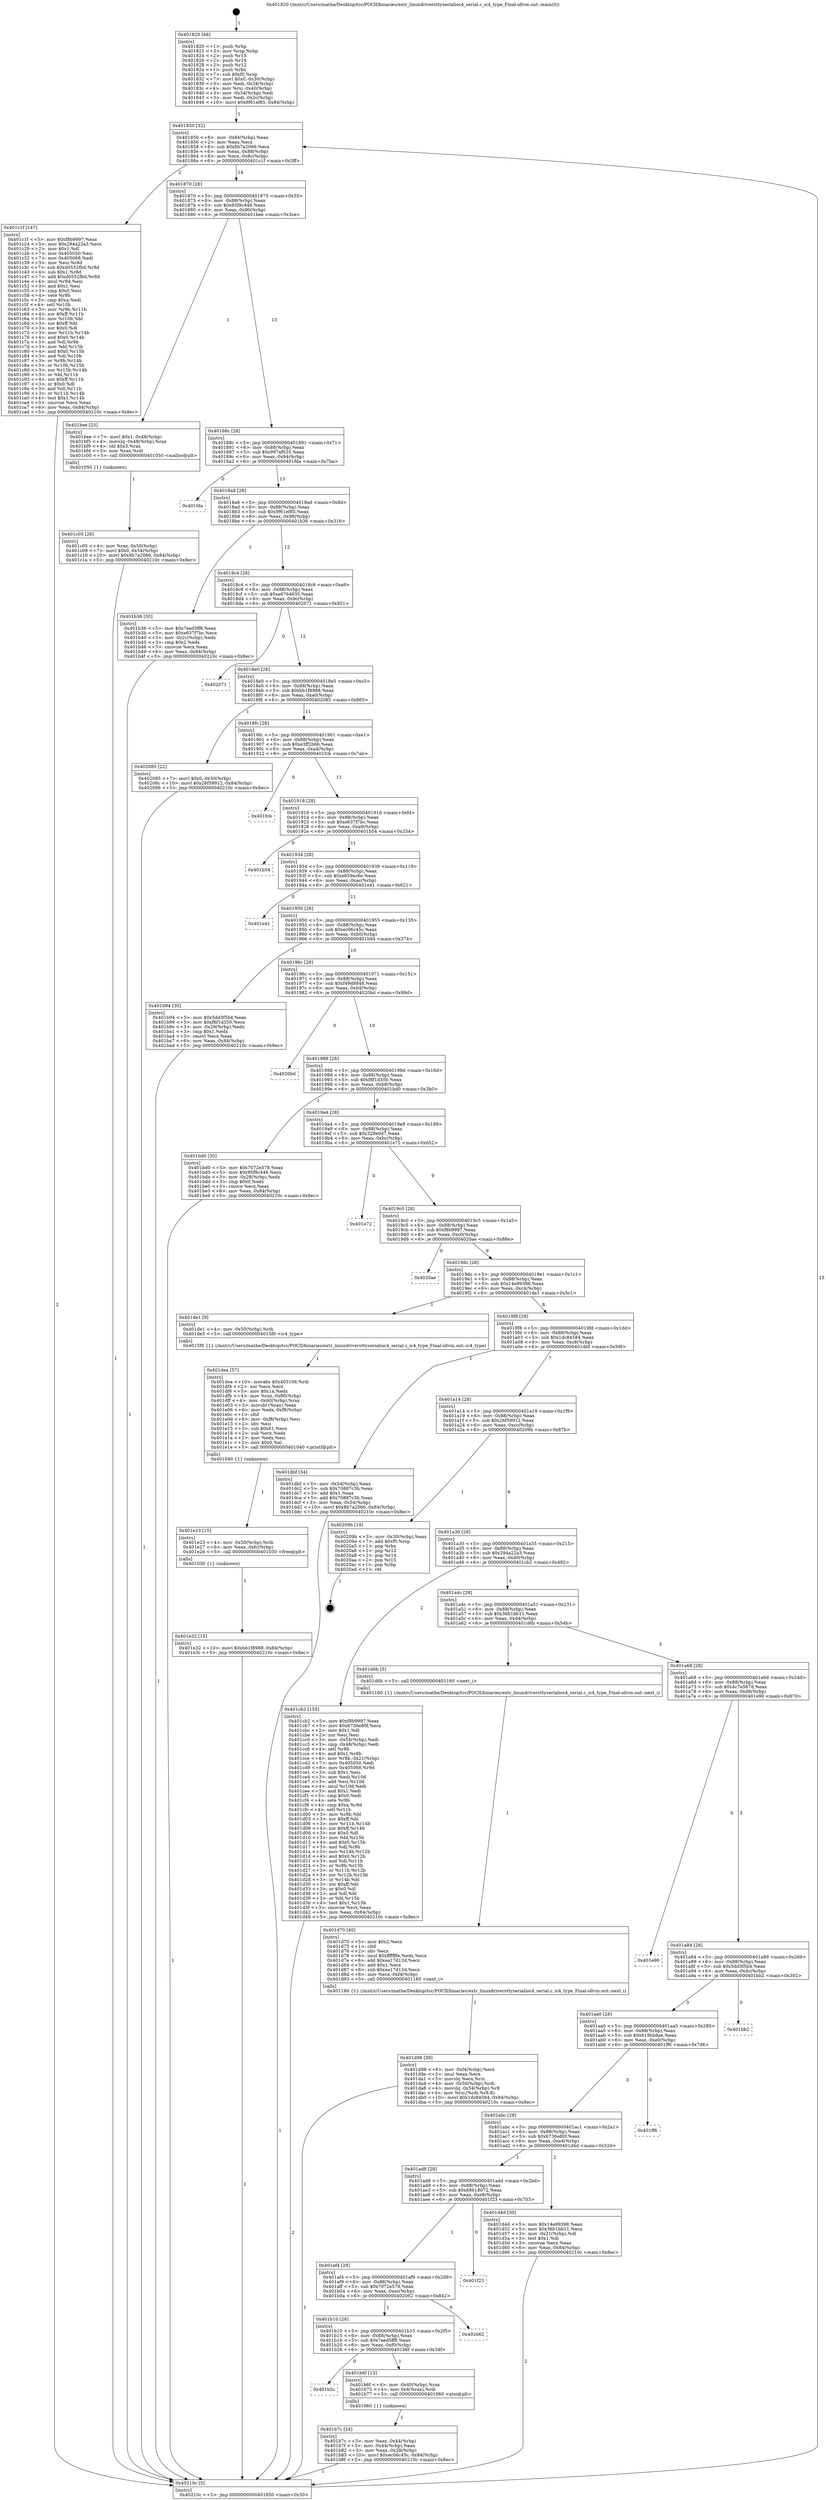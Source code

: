 digraph "0x401820" {
  label = "0x401820 (/mnt/c/Users/mathe/Desktop/tcc/POCII/binaries/extr_linuxdriversttyserialioc4_serial.c_ic4_type_Final-ollvm.out::main(0))"
  labelloc = "t"
  node[shape=record]

  Entry [label="",width=0.3,height=0.3,shape=circle,fillcolor=black,style=filled]
  "0x401850" [label="{
     0x401850 [32]\l
     | [instrs]\l
     &nbsp;&nbsp;0x401850 \<+6\>: mov -0x84(%rbp),%eax\l
     &nbsp;&nbsp;0x401856 \<+2\>: mov %eax,%ecx\l
     &nbsp;&nbsp;0x401858 \<+6\>: sub $0x8b7a2066,%ecx\l
     &nbsp;&nbsp;0x40185e \<+6\>: mov %eax,-0x88(%rbp)\l
     &nbsp;&nbsp;0x401864 \<+6\>: mov %ecx,-0x8c(%rbp)\l
     &nbsp;&nbsp;0x40186a \<+6\>: je 0000000000401c1f \<main+0x3ff\>\l
  }"]
  "0x401c1f" [label="{
     0x401c1f [147]\l
     | [instrs]\l
     &nbsp;&nbsp;0x401c1f \<+5\>: mov $0xf8b9997,%eax\l
     &nbsp;&nbsp;0x401c24 \<+5\>: mov $0x294a22a3,%ecx\l
     &nbsp;&nbsp;0x401c29 \<+2\>: mov $0x1,%dl\l
     &nbsp;&nbsp;0x401c2b \<+7\>: mov 0x405050,%esi\l
     &nbsp;&nbsp;0x401c32 \<+7\>: mov 0x405068,%edi\l
     &nbsp;&nbsp;0x401c39 \<+3\>: mov %esi,%r8d\l
     &nbsp;&nbsp;0x401c3c \<+7\>: sub $0xd0552fbd,%r8d\l
     &nbsp;&nbsp;0x401c43 \<+4\>: sub $0x1,%r8d\l
     &nbsp;&nbsp;0x401c47 \<+7\>: add $0xd0552fbd,%r8d\l
     &nbsp;&nbsp;0x401c4e \<+4\>: imul %r8d,%esi\l
     &nbsp;&nbsp;0x401c52 \<+3\>: and $0x1,%esi\l
     &nbsp;&nbsp;0x401c55 \<+3\>: cmp $0x0,%esi\l
     &nbsp;&nbsp;0x401c58 \<+4\>: sete %r9b\l
     &nbsp;&nbsp;0x401c5c \<+3\>: cmp $0xa,%edi\l
     &nbsp;&nbsp;0x401c5f \<+4\>: setl %r10b\l
     &nbsp;&nbsp;0x401c63 \<+3\>: mov %r9b,%r11b\l
     &nbsp;&nbsp;0x401c66 \<+4\>: xor $0xff,%r11b\l
     &nbsp;&nbsp;0x401c6a \<+3\>: mov %r10b,%bl\l
     &nbsp;&nbsp;0x401c6d \<+3\>: xor $0xff,%bl\l
     &nbsp;&nbsp;0x401c70 \<+3\>: xor $0x0,%dl\l
     &nbsp;&nbsp;0x401c73 \<+3\>: mov %r11b,%r14b\l
     &nbsp;&nbsp;0x401c76 \<+4\>: and $0x0,%r14b\l
     &nbsp;&nbsp;0x401c7a \<+3\>: and %dl,%r9b\l
     &nbsp;&nbsp;0x401c7d \<+3\>: mov %bl,%r15b\l
     &nbsp;&nbsp;0x401c80 \<+4\>: and $0x0,%r15b\l
     &nbsp;&nbsp;0x401c84 \<+3\>: and %dl,%r10b\l
     &nbsp;&nbsp;0x401c87 \<+3\>: or %r9b,%r14b\l
     &nbsp;&nbsp;0x401c8a \<+3\>: or %r10b,%r15b\l
     &nbsp;&nbsp;0x401c8d \<+3\>: xor %r15b,%r14b\l
     &nbsp;&nbsp;0x401c90 \<+3\>: or %bl,%r11b\l
     &nbsp;&nbsp;0x401c93 \<+4\>: xor $0xff,%r11b\l
     &nbsp;&nbsp;0x401c97 \<+3\>: or $0x0,%dl\l
     &nbsp;&nbsp;0x401c9a \<+3\>: and %dl,%r11b\l
     &nbsp;&nbsp;0x401c9d \<+3\>: or %r11b,%r14b\l
     &nbsp;&nbsp;0x401ca0 \<+4\>: test $0x1,%r14b\l
     &nbsp;&nbsp;0x401ca4 \<+3\>: cmovne %ecx,%eax\l
     &nbsp;&nbsp;0x401ca7 \<+6\>: mov %eax,-0x84(%rbp)\l
     &nbsp;&nbsp;0x401cad \<+5\>: jmp 000000000040210c \<main+0x8ec\>\l
  }"]
  "0x401870" [label="{
     0x401870 [28]\l
     | [instrs]\l
     &nbsp;&nbsp;0x401870 \<+5\>: jmp 0000000000401875 \<main+0x55\>\l
     &nbsp;&nbsp;0x401875 \<+6\>: mov -0x88(%rbp),%eax\l
     &nbsp;&nbsp;0x40187b \<+5\>: sub $0x95f9c446,%eax\l
     &nbsp;&nbsp;0x401880 \<+6\>: mov %eax,-0x90(%rbp)\l
     &nbsp;&nbsp;0x401886 \<+6\>: je 0000000000401bee \<main+0x3ce\>\l
  }"]
  Exit [label="",width=0.3,height=0.3,shape=circle,fillcolor=black,style=filled,peripheries=2]
  "0x401bee" [label="{
     0x401bee [23]\l
     | [instrs]\l
     &nbsp;&nbsp;0x401bee \<+7\>: movl $0x1,-0x48(%rbp)\l
     &nbsp;&nbsp;0x401bf5 \<+4\>: movslq -0x48(%rbp),%rax\l
     &nbsp;&nbsp;0x401bf9 \<+4\>: shl $0x3,%rax\l
     &nbsp;&nbsp;0x401bfd \<+3\>: mov %rax,%rdi\l
     &nbsp;&nbsp;0x401c00 \<+5\>: call 0000000000401050 \<malloc@plt\>\l
     | [calls]\l
     &nbsp;&nbsp;0x401050 \{1\} (unknown)\l
  }"]
  "0x40188c" [label="{
     0x40188c [28]\l
     | [instrs]\l
     &nbsp;&nbsp;0x40188c \<+5\>: jmp 0000000000401891 \<main+0x71\>\l
     &nbsp;&nbsp;0x401891 \<+6\>: mov -0x88(%rbp),%eax\l
     &nbsp;&nbsp;0x401897 \<+5\>: sub $0x997af025,%eax\l
     &nbsp;&nbsp;0x40189c \<+6\>: mov %eax,-0x94(%rbp)\l
     &nbsp;&nbsp;0x4018a2 \<+6\>: je 0000000000401fda \<main+0x7ba\>\l
  }"]
  "0x401e32" [label="{
     0x401e32 [15]\l
     | [instrs]\l
     &nbsp;&nbsp;0x401e32 \<+10\>: movl $0xbb1f8988,-0x84(%rbp)\l
     &nbsp;&nbsp;0x401e3c \<+5\>: jmp 000000000040210c \<main+0x8ec\>\l
  }"]
  "0x401fda" [label="{
     0x401fda\l
  }", style=dashed]
  "0x4018a8" [label="{
     0x4018a8 [28]\l
     | [instrs]\l
     &nbsp;&nbsp;0x4018a8 \<+5\>: jmp 00000000004018ad \<main+0x8d\>\l
     &nbsp;&nbsp;0x4018ad \<+6\>: mov -0x88(%rbp),%eax\l
     &nbsp;&nbsp;0x4018b3 \<+5\>: sub $0x9f61ef85,%eax\l
     &nbsp;&nbsp;0x4018b8 \<+6\>: mov %eax,-0x98(%rbp)\l
     &nbsp;&nbsp;0x4018be \<+6\>: je 0000000000401b36 \<main+0x316\>\l
  }"]
  "0x401e23" [label="{
     0x401e23 [15]\l
     | [instrs]\l
     &nbsp;&nbsp;0x401e23 \<+4\>: mov -0x50(%rbp),%rdi\l
     &nbsp;&nbsp;0x401e27 \<+6\>: mov %eax,-0xfc(%rbp)\l
     &nbsp;&nbsp;0x401e2d \<+5\>: call 0000000000401030 \<free@plt\>\l
     | [calls]\l
     &nbsp;&nbsp;0x401030 \{1\} (unknown)\l
  }"]
  "0x401b36" [label="{
     0x401b36 [30]\l
     | [instrs]\l
     &nbsp;&nbsp;0x401b36 \<+5\>: mov $0x7eed5ff8,%eax\l
     &nbsp;&nbsp;0x401b3b \<+5\>: mov $0xe637f7bc,%ecx\l
     &nbsp;&nbsp;0x401b40 \<+3\>: mov -0x2c(%rbp),%edx\l
     &nbsp;&nbsp;0x401b43 \<+3\>: cmp $0x2,%edx\l
     &nbsp;&nbsp;0x401b46 \<+3\>: cmovne %ecx,%eax\l
     &nbsp;&nbsp;0x401b49 \<+6\>: mov %eax,-0x84(%rbp)\l
     &nbsp;&nbsp;0x401b4f \<+5\>: jmp 000000000040210c \<main+0x8ec\>\l
  }"]
  "0x4018c4" [label="{
     0x4018c4 [28]\l
     | [instrs]\l
     &nbsp;&nbsp;0x4018c4 \<+5\>: jmp 00000000004018c9 \<main+0xa9\>\l
     &nbsp;&nbsp;0x4018c9 \<+6\>: mov -0x88(%rbp),%eax\l
     &nbsp;&nbsp;0x4018cf \<+5\>: sub $0xa6764635,%eax\l
     &nbsp;&nbsp;0x4018d4 \<+6\>: mov %eax,-0x9c(%rbp)\l
     &nbsp;&nbsp;0x4018da \<+6\>: je 0000000000402071 \<main+0x851\>\l
  }"]
  "0x40210c" [label="{
     0x40210c [5]\l
     | [instrs]\l
     &nbsp;&nbsp;0x40210c \<+5\>: jmp 0000000000401850 \<main+0x30\>\l
  }"]
  "0x401820" [label="{
     0x401820 [48]\l
     | [instrs]\l
     &nbsp;&nbsp;0x401820 \<+1\>: push %rbp\l
     &nbsp;&nbsp;0x401821 \<+3\>: mov %rsp,%rbp\l
     &nbsp;&nbsp;0x401824 \<+2\>: push %r15\l
     &nbsp;&nbsp;0x401826 \<+2\>: push %r14\l
     &nbsp;&nbsp;0x401828 \<+2\>: push %r12\l
     &nbsp;&nbsp;0x40182a \<+1\>: push %rbx\l
     &nbsp;&nbsp;0x40182b \<+7\>: sub $0xf0,%rsp\l
     &nbsp;&nbsp;0x401832 \<+7\>: movl $0x0,-0x30(%rbp)\l
     &nbsp;&nbsp;0x401839 \<+3\>: mov %edi,-0x34(%rbp)\l
     &nbsp;&nbsp;0x40183c \<+4\>: mov %rsi,-0x40(%rbp)\l
     &nbsp;&nbsp;0x401840 \<+3\>: mov -0x34(%rbp),%edi\l
     &nbsp;&nbsp;0x401843 \<+3\>: mov %edi,-0x2c(%rbp)\l
     &nbsp;&nbsp;0x401846 \<+10\>: movl $0x9f61ef85,-0x84(%rbp)\l
  }"]
  "0x401dea" [label="{
     0x401dea [57]\l
     | [instrs]\l
     &nbsp;&nbsp;0x401dea \<+10\>: movabs $0x403106,%rdi\l
     &nbsp;&nbsp;0x401df4 \<+2\>: xor %ecx,%ecx\l
     &nbsp;&nbsp;0x401df6 \<+5\>: mov $0x1a,%edx\l
     &nbsp;&nbsp;0x401dfb \<+4\>: mov %rax,-0x60(%rbp)\l
     &nbsp;&nbsp;0x401dff \<+4\>: mov -0x60(%rbp),%rax\l
     &nbsp;&nbsp;0x401e03 \<+3\>: movsbl (%rax),%eax\l
     &nbsp;&nbsp;0x401e06 \<+6\>: mov %edx,-0xf8(%rbp)\l
     &nbsp;&nbsp;0x401e0c \<+1\>: cltd\l
     &nbsp;&nbsp;0x401e0d \<+6\>: mov -0xf8(%rbp),%esi\l
     &nbsp;&nbsp;0x401e13 \<+2\>: idiv %esi\l
     &nbsp;&nbsp;0x401e15 \<+3\>: sub $0x61,%ecx\l
     &nbsp;&nbsp;0x401e18 \<+2\>: sub %ecx,%edx\l
     &nbsp;&nbsp;0x401e1a \<+2\>: mov %edx,%esi\l
     &nbsp;&nbsp;0x401e1c \<+2\>: mov $0x0,%al\l
     &nbsp;&nbsp;0x401e1e \<+5\>: call 0000000000401040 \<printf@plt\>\l
     | [calls]\l
     &nbsp;&nbsp;0x401040 \{1\} (unknown)\l
  }"]
  "0x402071" [label="{
     0x402071\l
  }", style=dashed]
  "0x4018e0" [label="{
     0x4018e0 [28]\l
     | [instrs]\l
     &nbsp;&nbsp;0x4018e0 \<+5\>: jmp 00000000004018e5 \<main+0xc5\>\l
     &nbsp;&nbsp;0x4018e5 \<+6\>: mov -0x88(%rbp),%eax\l
     &nbsp;&nbsp;0x4018eb \<+5\>: sub $0xbb1f8988,%eax\l
     &nbsp;&nbsp;0x4018f0 \<+6\>: mov %eax,-0xa0(%rbp)\l
     &nbsp;&nbsp;0x4018f6 \<+6\>: je 0000000000402085 \<main+0x865\>\l
  }"]
  "0x401d98" [label="{
     0x401d98 [39]\l
     | [instrs]\l
     &nbsp;&nbsp;0x401d98 \<+6\>: mov -0xf4(%rbp),%ecx\l
     &nbsp;&nbsp;0x401d9e \<+3\>: imul %eax,%ecx\l
     &nbsp;&nbsp;0x401da1 \<+3\>: movslq %ecx,%rsi\l
     &nbsp;&nbsp;0x401da4 \<+4\>: mov -0x50(%rbp),%rdi\l
     &nbsp;&nbsp;0x401da8 \<+4\>: movslq -0x54(%rbp),%r8\l
     &nbsp;&nbsp;0x401dac \<+4\>: mov %rsi,(%rdi,%r8,8)\l
     &nbsp;&nbsp;0x401db0 \<+10\>: movl $0x1dc84584,-0x84(%rbp)\l
     &nbsp;&nbsp;0x401dba \<+5\>: jmp 000000000040210c \<main+0x8ec\>\l
  }"]
  "0x402085" [label="{
     0x402085 [22]\l
     | [instrs]\l
     &nbsp;&nbsp;0x402085 \<+7\>: movl $0x0,-0x30(%rbp)\l
     &nbsp;&nbsp;0x40208c \<+10\>: movl $0x26f59912,-0x84(%rbp)\l
     &nbsp;&nbsp;0x402096 \<+5\>: jmp 000000000040210c \<main+0x8ec\>\l
  }"]
  "0x4018fc" [label="{
     0x4018fc [28]\l
     | [instrs]\l
     &nbsp;&nbsp;0x4018fc \<+5\>: jmp 0000000000401901 \<main+0xe1\>\l
     &nbsp;&nbsp;0x401901 \<+6\>: mov -0x88(%rbp),%eax\l
     &nbsp;&nbsp;0x401907 \<+5\>: sub $0xe3ff2b66,%eax\l
     &nbsp;&nbsp;0x40190c \<+6\>: mov %eax,-0xa4(%rbp)\l
     &nbsp;&nbsp;0x401912 \<+6\>: je 0000000000401fcb \<main+0x7ab\>\l
  }"]
  "0x401d70" [label="{
     0x401d70 [40]\l
     | [instrs]\l
     &nbsp;&nbsp;0x401d70 \<+5\>: mov $0x2,%ecx\l
     &nbsp;&nbsp;0x401d75 \<+1\>: cltd\l
     &nbsp;&nbsp;0x401d76 \<+2\>: idiv %ecx\l
     &nbsp;&nbsp;0x401d78 \<+6\>: imul $0xfffffffe,%edx,%ecx\l
     &nbsp;&nbsp;0x401d7e \<+6\>: add $0xea17d12d,%ecx\l
     &nbsp;&nbsp;0x401d84 \<+3\>: add $0x1,%ecx\l
     &nbsp;&nbsp;0x401d87 \<+6\>: sub $0xea17d12d,%ecx\l
     &nbsp;&nbsp;0x401d8d \<+6\>: mov %ecx,-0xf4(%rbp)\l
     &nbsp;&nbsp;0x401d93 \<+5\>: call 0000000000401160 \<next_i\>\l
     | [calls]\l
     &nbsp;&nbsp;0x401160 \{1\} (/mnt/c/Users/mathe/Desktop/tcc/POCII/binaries/extr_linuxdriversttyserialioc4_serial.c_ic4_type_Final-ollvm.out::next_i)\l
  }"]
  "0x401fcb" [label="{
     0x401fcb\l
  }", style=dashed]
  "0x401918" [label="{
     0x401918 [28]\l
     | [instrs]\l
     &nbsp;&nbsp;0x401918 \<+5\>: jmp 000000000040191d \<main+0xfd\>\l
     &nbsp;&nbsp;0x40191d \<+6\>: mov -0x88(%rbp),%eax\l
     &nbsp;&nbsp;0x401923 \<+5\>: sub $0xe637f7bc,%eax\l
     &nbsp;&nbsp;0x401928 \<+6\>: mov %eax,-0xa8(%rbp)\l
     &nbsp;&nbsp;0x40192e \<+6\>: je 0000000000401b54 \<main+0x334\>\l
  }"]
  "0x401c05" [label="{
     0x401c05 [26]\l
     | [instrs]\l
     &nbsp;&nbsp;0x401c05 \<+4\>: mov %rax,-0x50(%rbp)\l
     &nbsp;&nbsp;0x401c09 \<+7\>: movl $0x0,-0x54(%rbp)\l
     &nbsp;&nbsp;0x401c10 \<+10\>: movl $0x8b7a2066,-0x84(%rbp)\l
     &nbsp;&nbsp;0x401c1a \<+5\>: jmp 000000000040210c \<main+0x8ec\>\l
  }"]
  "0x401b54" [label="{
     0x401b54\l
  }", style=dashed]
  "0x401934" [label="{
     0x401934 [28]\l
     | [instrs]\l
     &nbsp;&nbsp;0x401934 \<+5\>: jmp 0000000000401939 \<main+0x119\>\l
     &nbsp;&nbsp;0x401939 \<+6\>: mov -0x88(%rbp),%eax\l
     &nbsp;&nbsp;0x40193f \<+5\>: sub $0xe859ac6e,%eax\l
     &nbsp;&nbsp;0x401944 \<+6\>: mov %eax,-0xac(%rbp)\l
     &nbsp;&nbsp;0x40194a \<+6\>: je 0000000000401e41 \<main+0x621\>\l
  }"]
  "0x401b7c" [label="{
     0x401b7c [24]\l
     | [instrs]\l
     &nbsp;&nbsp;0x401b7c \<+3\>: mov %eax,-0x44(%rbp)\l
     &nbsp;&nbsp;0x401b7f \<+3\>: mov -0x44(%rbp),%eax\l
     &nbsp;&nbsp;0x401b82 \<+3\>: mov %eax,-0x28(%rbp)\l
     &nbsp;&nbsp;0x401b85 \<+10\>: movl $0xec06c45c,-0x84(%rbp)\l
     &nbsp;&nbsp;0x401b8f \<+5\>: jmp 000000000040210c \<main+0x8ec\>\l
  }"]
  "0x401e41" [label="{
     0x401e41\l
  }", style=dashed]
  "0x401950" [label="{
     0x401950 [28]\l
     | [instrs]\l
     &nbsp;&nbsp;0x401950 \<+5\>: jmp 0000000000401955 \<main+0x135\>\l
     &nbsp;&nbsp;0x401955 \<+6\>: mov -0x88(%rbp),%eax\l
     &nbsp;&nbsp;0x40195b \<+5\>: sub $0xec06c45c,%eax\l
     &nbsp;&nbsp;0x401960 \<+6\>: mov %eax,-0xb0(%rbp)\l
     &nbsp;&nbsp;0x401966 \<+6\>: je 0000000000401b94 \<main+0x374\>\l
  }"]
  "0x401b2c" [label="{
     0x401b2c\l
  }", style=dashed]
  "0x401b94" [label="{
     0x401b94 [30]\l
     | [instrs]\l
     &nbsp;&nbsp;0x401b94 \<+5\>: mov $0x5dd3f5b4,%eax\l
     &nbsp;&nbsp;0x401b99 \<+5\>: mov $0xf8f1d350,%ecx\l
     &nbsp;&nbsp;0x401b9e \<+3\>: mov -0x28(%rbp),%edx\l
     &nbsp;&nbsp;0x401ba1 \<+3\>: cmp $0x1,%edx\l
     &nbsp;&nbsp;0x401ba4 \<+3\>: cmovl %ecx,%eax\l
     &nbsp;&nbsp;0x401ba7 \<+6\>: mov %eax,-0x84(%rbp)\l
     &nbsp;&nbsp;0x401bad \<+5\>: jmp 000000000040210c \<main+0x8ec\>\l
  }"]
  "0x40196c" [label="{
     0x40196c [28]\l
     | [instrs]\l
     &nbsp;&nbsp;0x40196c \<+5\>: jmp 0000000000401971 \<main+0x151\>\l
     &nbsp;&nbsp;0x401971 \<+6\>: mov -0x88(%rbp),%eax\l
     &nbsp;&nbsp;0x401977 \<+5\>: sub $0xf49d8848,%eax\l
     &nbsp;&nbsp;0x40197c \<+6\>: mov %eax,-0xb4(%rbp)\l
     &nbsp;&nbsp;0x401982 \<+6\>: je 00000000004020bd \<main+0x89d\>\l
  }"]
  "0x401b6f" [label="{
     0x401b6f [13]\l
     | [instrs]\l
     &nbsp;&nbsp;0x401b6f \<+4\>: mov -0x40(%rbp),%rax\l
     &nbsp;&nbsp;0x401b73 \<+4\>: mov 0x8(%rax),%rdi\l
     &nbsp;&nbsp;0x401b77 \<+5\>: call 0000000000401060 \<atoi@plt\>\l
     | [calls]\l
     &nbsp;&nbsp;0x401060 \{1\} (unknown)\l
  }"]
  "0x4020bd" [label="{
     0x4020bd\l
  }", style=dashed]
  "0x401988" [label="{
     0x401988 [28]\l
     | [instrs]\l
     &nbsp;&nbsp;0x401988 \<+5\>: jmp 000000000040198d \<main+0x16d\>\l
     &nbsp;&nbsp;0x40198d \<+6\>: mov -0x88(%rbp),%eax\l
     &nbsp;&nbsp;0x401993 \<+5\>: sub $0xf8f1d350,%eax\l
     &nbsp;&nbsp;0x401998 \<+6\>: mov %eax,-0xb8(%rbp)\l
     &nbsp;&nbsp;0x40199e \<+6\>: je 0000000000401bd0 \<main+0x3b0\>\l
  }"]
  "0x401b10" [label="{
     0x401b10 [28]\l
     | [instrs]\l
     &nbsp;&nbsp;0x401b10 \<+5\>: jmp 0000000000401b15 \<main+0x2f5\>\l
     &nbsp;&nbsp;0x401b15 \<+6\>: mov -0x88(%rbp),%eax\l
     &nbsp;&nbsp;0x401b1b \<+5\>: sub $0x7eed5ff8,%eax\l
     &nbsp;&nbsp;0x401b20 \<+6\>: mov %eax,-0xf0(%rbp)\l
     &nbsp;&nbsp;0x401b26 \<+6\>: je 0000000000401b6f \<main+0x34f\>\l
  }"]
  "0x401bd0" [label="{
     0x401bd0 [30]\l
     | [instrs]\l
     &nbsp;&nbsp;0x401bd0 \<+5\>: mov $0x7072e578,%eax\l
     &nbsp;&nbsp;0x401bd5 \<+5\>: mov $0x95f9c446,%ecx\l
     &nbsp;&nbsp;0x401bda \<+3\>: mov -0x28(%rbp),%edx\l
     &nbsp;&nbsp;0x401bdd \<+3\>: cmp $0x0,%edx\l
     &nbsp;&nbsp;0x401be0 \<+3\>: cmove %ecx,%eax\l
     &nbsp;&nbsp;0x401be3 \<+6\>: mov %eax,-0x84(%rbp)\l
     &nbsp;&nbsp;0x401be9 \<+5\>: jmp 000000000040210c \<main+0x8ec\>\l
  }"]
  "0x4019a4" [label="{
     0x4019a4 [28]\l
     | [instrs]\l
     &nbsp;&nbsp;0x4019a4 \<+5\>: jmp 00000000004019a9 \<main+0x189\>\l
     &nbsp;&nbsp;0x4019a9 \<+6\>: mov -0x88(%rbp),%eax\l
     &nbsp;&nbsp;0x4019af \<+5\>: sub $0x329e0d7,%eax\l
     &nbsp;&nbsp;0x4019b4 \<+6\>: mov %eax,-0xbc(%rbp)\l
     &nbsp;&nbsp;0x4019ba \<+6\>: je 0000000000401e72 \<main+0x652\>\l
  }"]
  "0x402062" [label="{
     0x402062\l
  }", style=dashed]
  "0x401e72" [label="{
     0x401e72\l
  }", style=dashed]
  "0x4019c0" [label="{
     0x4019c0 [28]\l
     | [instrs]\l
     &nbsp;&nbsp;0x4019c0 \<+5\>: jmp 00000000004019c5 \<main+0x1a5\>\l
     &nbsp;&nbsp;0x4019c5 \<+6\>: mov -0x88(%rbp),%eax\l
     &nbsp;&nbsp;0x4019cb \<+5\>: sub $0xf8b9997,%eax\l
     &nbsp;&nbsp;0x4019d0 \<+6\>: mov %eax,-0xc0(%rbp)\l
     &nbsp;&nbsp;0x4019d6 \<+6\>: je 00000000004020ae \<main+0x88e\>\l
  }"]
  "0x401af4" [label="{
     0x401af4 [28]\l
     | [instrs]\l
     &nbsp;&nbsp;0x401af4 \<+5\>: jmp 0000000000401af9 \<main+0x2d9\>\l
     &nbsp;&nbsp;0x401af9 \<+6\>: mov -0x88(%rbp),%eax\l
     &nbsp;&nbsp;0x401aff \<+5\>: sub $0x7072e578,%eax\l
     &nbsp;&nbsp;0x401b04 \<+6\>: mov %eax,-0xec(%rbp)\l
     &nbsp;&nbsp;0x401b0a \<+6\>: je 0000000000402062 \<main+0x842\>\l
  }"]
  "0x4020ae" [label="{
     0x4020ae\l
  }", style=dashed]
  "0x4019dc" [label="{
     0x4019dc [28]\l
     | [instrs]\l
     &nbsp;&nbsp;0x4019dc \<+5\>: jmp 00000000004019e1 \<main+0x1c1\>\l
     &nbsp;&nbsp;0x4019e1 \<+6\>: mov -0x88(%rbp),%eax\l
     &nbsp;&nbsp;0x4019e7 \<+5\>: sub $0x14e99398,%eax\l
     &nbsp;&nbsp;0x4019ec \<+6\>: mov %eax,-0xc4(%rbp)\l
     &nbsp;&nbsp;0x4019f2 \<+6\>: je 0000000000401de1 \<main+0x5c1\>\l
  }"]
  "0x401f23" [label="{
     0x401f23\l
  }", style=dashed]
  "0x401de1" [label="{
     0x401de1 [9]\l
     | [instrs]\l
     &nbsp;&nbsp;0x401de1 \<+4\>: mov -0x50(%rbp),%rdi\l
     &nbsp;&nbsp;0x401de5 \<+5\>: call 00000000004015f0 \<ic4_type\>\l
     | [calls]\l
     &nbsp;&nbsp;0x4015f0 \{1\} (/mnt/c/Users/mathe/Desktop/tcc/POCII/binaries/extr_linuxdriversttyserialioc4_serial.c_ic4_type_Final-ollvm.out::ic4_type)\l
  }"]
  "0x4019f8" [label="{
     0x4019f8 [28]\l
     | [instrs]\l
     &nbsp;&nbsp;0x4019f8 \<+5\>: jmp 00000000004019fd \<main+0x1dd\>\l
     &nbsp;&nbsp;0x4019fd \<+6\>: mov -0x88(%rbp),%eax\l
     &nbsp;&nbsp;0x401a03 \<+5\>: sub $0x1dc84584,%eax\l
     &nbsp;&nbsp;0x401a08 \<+6\>: mov %eax,-0xc8(%rbp)\l
     &nbsp;&nbsp;0x401a0e \<+6\>: je 0000000000401dbf \<main+0x59f\>\l
  }"]
  "0x401ad8" [label="{
     0x401ad8 [28]\l
     | [instrs]\l
     &nbsp;&nbsp;0x401ad8 \<+5\>: jmp 0000000000401add \<main+0x2bd\>\l
     &nbsp;&nbsp;0x401add \<+6\>: mov -0x88(%rbp),%eax\l
     &nbsp;&nbsp;0x401ae3 \<+5\>: sub $0x68618072,%eax\l
     &nbsp;&nbsp;0x401ae8 \<+6\>: mov %eax,-0xe8(%rbp)\l
     &nbsp;&nbsp;0x401aee \<+6\>: je 0000000000401f23 \<main+0x703\>\l
  }"]
  "0x401dbf" [label="{
     0x401dbf [34]\l
     | [instrs]\l
     &nbsp;&nbsp;0x401dbf \<+3\>: mov -0x54(%rbp),%eax\l
     &nbsp;&nbsp;0x401dc2 \<+5\>: sub $0x70887c3b,%eax\l
     &nbsp;&nbsp;0x401dc7 \<+3\>: add $0x1,%eax\l
     &nbsp;&nbsp;0x401dca \<+5\>: add $0x70887c3b,%eax\l
     &nbsp;&nbsp;0x401dcf \<+3\>: mov %eax,-0x54(%rbp)\l
     &nbsp;&nbsp;0x401dd2 \<+10\>: movl $0x8b7a2066,-0x84(%rbp)\l
     &nbsp;&nbsp;0x401ddc \<+5\>: jmp 000000000040210c \<main+0x8ec\>\l
  }"]
  "0x401a14" [label="{
     0x401a14 [28]\l
     | [instrs]\l
     &nbsp;&nbsp;0x401a14 \<+5\>: jmp 0000000000401a19 \<main+0x1f9\>\l
     &nbsp;&nbsp;0x401a19 \<+6\>: mov -0x88(%rbp),%eax\l
     &nbsp;&nbsp;0x401a1f \<+5\>: sub $0x26f59912,%eax\l
     &nbsp;&nbsp;0x401a24 \<+6\>: mov %eax,-0xcc(%rbp)\l
     &nbsp;&nbsp;0x401a2a \<+6\>: je 000000000040209b \<main+0x87b\>\l
  }"]
  "0x401d4d" [label="{
     0x401d4d [30]\l
     | [instrs]\l
     &nbsp;&nbsp;0x401d4d \<+5\>: mov $0x14e99398,%eax\l
     &nbsp;&nbsp;0x401d52 \<+5\>: mov $0x36b1bb11,%ecx\l
     &nbsp;&nbsp;0x401d57 \<+3\>: mov -0x21(%rbp),%dl\l
     &nbsp;&nbsp;0x401d5a \<+3\>: test $0x1,%dl\l
     &nbsp;&nbsp;0x401d5d \<+3\>: cmovne %ecx,%eax\l
     &nbsp;&nbsp;0x401d60 \<+6\>: mov %eax,-0x84(%rbp)\l
     &nbsp;&nbsp;0x401d66 \<+5\>: jmp 000000000040210c \<main+0x8ec\>\l
  }"]
  "0x40209b" [label="{
     0x40209b [19]\l
     | [instrs]\l
     &nbsp;&nbsp;0x40209b \<+3\>: mov -0x30(%rbp),%eax\l
     &nbsp;&nbsp;0x40209e \<+7\>: add $0xf0,%rsp\l
     &nbsp;&nbsp;0x4020a5 \<+1\>: pop %rbx\l
     &nbsp;&nbsp;0x4020a6 \<+2\>: pop %r12\l
     &nbsp;&nbsp;0x4020a8 \<+2\>: pop %r14\l
     &nbsp;&nbsp;0x4020aa \<+2\>: pop %r15\l
     &nbsp;&nbsp;0x4020ac \<+1\>: pop %rbp\l
     &nbsp;&nbsp;0x4020ad \<+1\>: ret\l
  }"]
  "0x401a30" [label="{
     0x401a30 [28]\l
     | [instrs]\l
     &nbsp;&nbsp;0x401a30 \<+5\>: jmp 0000000000401a35 \<main+0x215\>\l
     &nbsp;&nbsp;0x401a35 \<+6\>: mov -0x88(%rbp),%eax\l
     &nbsp;&nbsp;0x401a3b \<+5\>: sub $0x294a22a3,%eax\l
     &nbsp;&nbsp;0x401a40 \<+6\>: mov %eax,-0xd0(%rbp)\l
     &nbsp;&nbsp;0x401a46 \<+6\>: je 0000000000401cb2 \<main+0x492\>\l
  }"]
  "0x401abc" [label="{
     0x401abc [28]\l
     | [instrs]\l
     &nbsp;&nbsp;0x401abc \<+5\>: jmp 0000000000401ac1 \<main+0x2a1\>\l
     &nbsp;&nbsp;0x401ac1 \<+6\>: mov -0x88(%rbp),%eax\l
     &nbsp;&nbsp;0x401ac7 \<+5\>: sub $0x6736e80f,%eax\l
     &nbsp;&nbsp;0x401acc \<+6\>: mov %eax,-0xe4(%rbp)\l
     &nbsp;&nbsp;0x401ad2 \<+6\>: je 0000000000401d4d \<main+0x52d\>\l
  }"]
  "0x401cb2" [label="{
     0x401cb2 [155]\l
     | [instrs]\l
     &nbsp;&nbsp;0x401cb2 \<+5\>: mov $0xf8b9997,%eax\l
     &nbsp;&nbsp;0x401cb7 \<+5\>: mov $0x6736e80f,%ecx\l
     &nbsp;&nbsp;0x401cbc \<+2\>: mov $0x1,%dl\l
     &nbsp;&nbsp;0x401cbe \<+2\>: xor %esi,%esi\l
     &nbsp;&nbsp;0x401cc0 \<+3\>: mov -0x54(%rbp),%edi\l
     &nbsp;&nbsp;0x401cc3 \<+3\>: cmp -0x48(%rbp),%edi\l
     &nbsp;&nbsp;0x401cc6 \<+4\>: setl %r8b\l
     &nbsp;&nbsp;0x401cca \<+4\>: and $0x1,%r8b\l
     &nbsp;&nbsp;0x401cce \<+4\>: mov %r8b,-0x21(%rbp)\l
     &nbsp;&nbsp;0x401cd2 \<+7\>: mov 0x405050,%edi\l
     &nbsp;&nbsp;0x401cd9 \<+8\>: mov 0x405068,%r9d\l
     &nbsp;&nbsp;0x401ce1 \<+3\>: sub $0x1,%esi\l
     &nbsp;&nbsp;0x401ce4 \<+3\>: mov %edi,%r10d\l
     &nbsp;&nbsp;0x401ce7 \<+3\>: add %esi,%r10d\l
     &nbsp;&nbsp;0x401cea \<+4\>: imul %r10d,%edi\l
     &nbsp;&nbsp;0x401cee \<+3\>: and $0x1,%edi\l
     &nbsp;&nbsp;0x401cf1 \<+3\>: cmp $0x0,%edi\l
     &nbsp;&nbsp;0x401cf4 \<+4\>: sete %r8b\l
     &nbsp;&nbsp;0x401cf8 \<+4\>: cmp $0xa,%r9d\l
     &nbsp;&nbsp;0x401cfc \<+4\>: setl %r11b\l
     &nbsp;&nbsp;0x401d00 \<+3\>: mov %r8b,%bl\l
     &nbsp;&nbsp;0x401d03 \<+3\>: xor $0xff,%bl\l
     &nbsp;&nbsp;0x401d06 \<+3\>: mov %r11b,%r14b\l
     &nbsp;&nbsp;0x401d09 \<+4\>: xor $0xff,%r14b\l
     &nbsp;&nbsp;0x401d0d \<+3\>: xor $0x0,%dl\l
     &nbsp;&nbsp;0x401d10 \<+3\>: mov %bl,%r15b\l
     &nbsp;&nbsp;0x401d13 \<+4\>: and $0x0,%r15b\l
     &nbsp;&nbsp;0x401d17 \<+3\>: and %dl,%r8b\l
     &nbsp;&nbsp;0x401d1a \<+3\>: mov %r14b,%r12b\l
     &nbsp;&nbsp;0x401d1d \<+4\>: and $0x0,%r12b\l
     &nbsp;&nbsp;0x401d21 \<+3\>: and %dl,%r11b\l
     &nbsp;&nbsp;0x401d24 \<+3\>: or %r8b,%r15b\l
     &nbsp;&nbsp;0x401d27 \<+3\>: or %r11b,%r12b\l
     &nbsp;&nbsp;0x401d2a \<+3\>: xor %r12b,%r15b\l
     &nbsp;&nbsp;0x401d2d \<+3\>: or %r14b,%bl\l
     &nbsp;&nbsp;0x401d30 \<+3\>: xor $0xff,%bl\l
     &nbsp;&nbsp;0x401d33 \<+3\>: or $0x0,%dl\l
     &nbsp;&nbsp;0x401d36 \<+2\>: and %dl,%bl\l
     &nbsp;&nbsp;0x401d38 \<+3\>: or %bl,%r15b\l
     &nbsp;&nbsp;0x401d3b \<+4\>: test $0x1,%r15b\l
     &nbsp;&nbsp;0x401d3f \<+3\>: cmovne %ecx,%eax\l
     &nbsp;&nbsp;0x401d42 \<+6\>: mov %eax,-0x84(%rbp)\l
     &nbsp;&nbsp;0x401d48 \<+5\>: jmp 000000000040210c \<main+0x8ec\>\l
  }"]
  "0x401a4c" [label="{
     0x401a4c [28]\l
     | [instrs]\l
     &nbsp;&nbsp;0x401a4c \<+5\>: jmp 0000000000401a51 \<main+0x231\>\l
     &nbsp;&nbsp;0x401a51 \<+6\>: mov -0x88(%rbp),%eax\l
     &nbsp;&nbsp;0x401a57 \<+5\>: sub $0x36b1bb11,%eax\l
     &nbsp;&nbsp;0x401a5c \<+6\>: mov %eax,-0xd4(%rbp)\l
     &nbsp;&nbsp;0x401a62 \<+6\>: je 0000000000401d6b \<main+0x54b\>\l
  }"]
  "0x401ff6" [label="{
     0x401ff6\l
  }", style=dashed]
  "0x401d6b" [label="{
     0x401d6b [5]\l
     | [instrs]\l
     &nbsp;&nbsp;0x401d6b \<+5\>: call 0000000000401160 \<next_i\>\l
     | [calls]\l
     &nbsp;&nbsp;0x401160 \{1\} (/mnt/c/Users/mathe/Desktop/tcc/POCII/binaries/extr_linuxdriversttyserialioc4_serial.c_ic4_type_Final-ollvm.out::next_i)\l
  }"]
  "0x401a68" [label="{
     0x401a68 [28]\l
     | [instrs]\l
     &nbsp;&nbsp;0x401a68 \<+5\>: jmp 0000000000401a6d \<main+0x24d\>\l
     &nbsp;&nbsp;0x401a6d \<+6\>: mov -0x88(%rbp),%eax\l
     &nbsp;&nbsp;0x401a73 \<+5\>: sub $0x4c7e567d,%eax\l
     &nbsp;&nbsp;0x401a78 \<+6\>: mov %eax,-0xd8(%rbp)\l
     &nbsp;&nbsp;0x401a7e \<+6\>: je 0000000000401e90 \<main+0x670\>\l
  }"]
  "0x401aa0" [label="{
     0x401aa0 [28]\l
     | [instrs]\l
     &nbsp;&nbsp;0x401aa0 \<+5\>: jmp 0000000000401aa5 \<main+0x285\>\l
     &nbsp;&nbsp;0x401aa5 \<+6\>: mov -0x88(%rbp),%eax\l
     &nbsp;&nbsp;0x401aab \<+5\>: sub $0x619bb8ae,%eax\l
     &nbsp;&nbsp;0x401ab0 \<+6\>: mov %eax,-0xe0(%rbp)\l
     &nbsp;&nbsp;0x401ab6 \<+6\>: je 0000000000401ff6 \<main+0x7d6\>\l
  }"]
  "0x401e90" [label="{
     0x401e90\l
  }", style=dashed]
  "0x401a84" [label="{
     0x401a84 [28]\l
     | [instrs]\l
     &nbsp;&nbsp;0x401a84 \<+5\>: jmp 0000000000401a89 \<main+0x269\>\l
     &nbsp;&nbsp;0x401a89 \<+6\>: mov -0x88(%rbp),%eax\l
     &nbsp;&nbsp;0x401a8f \<+5\>: sub $0x5dd3f5b4,%eax\l
     &nbsp;&nbsp;0x401a94 \<+6\>: mov %eax,-0xdc(%rbp)\l
     &nbsp;&nbsp;0x401a9a \<+6\>: je 0000000000401bb2 \<main+0x392\>\l
  }"]
  "0x401bb2" [label="{
     0x401bb2\l
  }", style=dashed]
  Entry -> "0x401820" [label=" 1"]
  "0x401850" -> "0x401c1f" [label=" 2"]
  "0x401850" -> "0x401870" [label=" 14"]
  "0x40209b" -> Exit [label=" 1"]
  "0x401870" -> "0x401bee" [label=" 1"]
  "0x401870" -> "0x40188c" [label=" 13"]
  "0x402085" -> "0x40210c" [label=" 1"]
  "0x40188c" -> "0x401fda" [label=" 0"]
  "0x40188c" -> "0x4018a8" [label=" 13"]
  "0x401e32" -> "0x40210c" [label=" 1"]
  "0x4018a8" -> "0x401b36" [label=" 1"]
  "0x4018a8" -> "0x4018c4" [label=" 12"]
  "0x401b36" -> "0x40210c" [label=" 1"]
  "0x401820" -> "0x401850" [label=" 1"]
  "0x40210c" -> "0x401850" [label=" 15"]
  "0x401e23" -> "0x401e32" [label=" 1"]
  "0x4018c4" -> "0x402071" [label=" 0"]
  "0x4018c4" -> "0x4018e0" [label=" 12"]
  "0x401dea" -> "0x401e23" [label=" 1"]
  "0x4018e0" -> "0x402085" [label=" 1"]
  "0x4018e0" -> "0x4018fc" [label=" 11"]
  "0x401de1" -> "0x401dea" [label=" 1"]
  "0x4018fc" -> "0x401fcb" [label=" 0"]
  "0x4018fc" -> "0x401918" [label=" 11"]
  "0x401dbf" -> "0x40210c" [label=" 1"]
  "0x401918" -> "0x401b54" [label=" 0"]
  "0x401918" -> "0x401934" [label=" 11"]
  "0x401d98" -> "0x40210c" [label=" 1"]
  "0x401934" -> "0x401e41" [label=" 0"]
  "0x401934" -> "0x401950" [label=" 11"]
  "0x401d70" -> "0x401d98" [label=" 1"]
  "0x401950" -> "0x401b94" [label=" 1"]
  "0x401950" -> "0x40196c" [label=" 10"]
  "0x401d6b" -> "0x401d70" [label=" 1"]
  "0x40196c" -> "0x4020bd" [label=" 0"]
  "0x40196c" -> "0x401988" [label=" 10"]
  "0x401d4d" -> "0x40210c" [label=" 2"]
  "0x401988" -> "0x401bd0" [label=" 1"]
  "0x401988" -> "0x4019a4" [label=" 9"]
  "0x401c1f" -> "0x40210c" [label=" 2"]
  "0x4019a4" -> "0x401e72" [label=" 0"]
  "0x4019a4" -> "0x4019c0" [label=" 9"]
  "0x401c05" -> "0x40210c" [label=" 1"]
  "0x4019c0" -> "0x4020ae" [label=" 0"]
  "0x4019c0" -> "0x4019dc" [label=" 9"]
  "0x401bd0" -> "0x40210c" [label=" 1"]
  "0x4019dc" -> "0x401de1" [label=" 1"]
  "0x4019dc" -> "0x4019f8" [label=" 8"]
  "0x401b94" -> "0x40210c" [label=" 1"]
  "0x4019f8" -> "0x401dbf" [label=" 1"]
  "0x4019f8" -> "0x401a14" [label=" 7"]
  "0x401b6f" -> "0x401b7c" [label=" 1"]
  "0x401a14" -> "0x40209b" [label=" 1"]
  "0x401a14" -> "0x401a30" [label=" 6"]
  "0x401b10" -> "0x401b2c" [label=" 0"]
  "0x401a30" -> "0x401cb2" [label=" 2"]
  "0x401a30" -> "0x401a4c" [label=" 4"]
  "0x401cb2" -> "0x40210c" [label=" 2"]
  "0x401a4c" -> "0x401d6b" [label=" 1"]
  "0x401a4c" -> "0x401a68" [label=" 3"]
  "0x401af4" -> "0x401b10" [label=" 1"]
  "0x401a68" -> "0x401e90" [label=" 0"]
  "0x401a68" -> "0x401a84" [label=" 3"]
  "0x401bee" -> "0x401c05" [label=" 1"]
  "0x401a84" -> "0x401bb2" [label=" 0"]
  "0x401a84" -> "0x401aa0" [label=" 3"]
  "0x401af4" -> "0x402062" [label=" 0"]
  "0x401aa0" -> "0x401ff6" [label=" 0"]
  "0x401aa0" -> "0x401abc" [label=" 3"]
  "0x401b10" -> "0x401b6f" [label=" 1"]
  "0x401abc" -> "0x401d4d" [label=" 2"]
  "0x401abc" -> "0x401ad8" [label=" 1"]
  "0x401b7c" -> "0x40210c" [label=" 1"]
  "0x401ad8" -> "0x401f23" [label=" 0"]
  "0x401ad8" -> "0x401af4" [label=" 1"]
}

